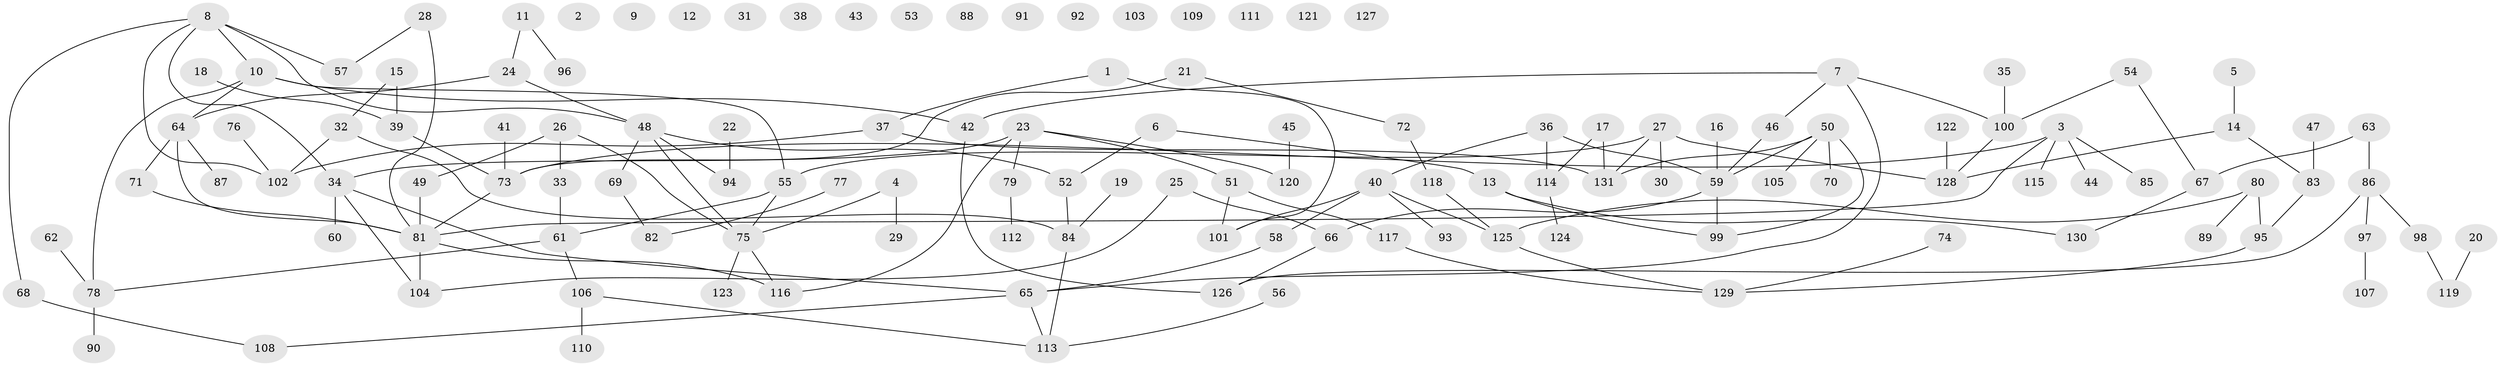 // Generated by graph-tools (version 1.1) at 2025/00/03/09/25 03:00:51]
// undirected, 131 vertices, 149 edges
graph export_dot {
graph [start="1"]
  node [color=gray90,style=filled];
  1;
  2;
  3;
  4;
  5;
  6;
  7;
  8;
  9;
  10;
  11;
  12;
  13;
  14;
  15;
  16;
  17;
  18;
  19;
  20;
  21;
  22;
  23;
  24;
  25;
  26;
  27;
  28;
  29;
  30;
  31;
  32;
  33;
  34;
  35;
  36;
  37;
  38;
  39;
  40;
  41;
  42;
  43;
  44;
  45;
  46;
  47;
  48;
  49;
  50;
  51;
  52;
  53;
  54;
  55;
  56;
  57;
  58;
  59;
  60;
  61;
  62;
  63;
  64;
  65;
  66;
  67;
  68;
  69;
  70;
  71;
  72;
  73;
  74;
  75;
  76;
  77;
  78;
  79;
  80;
  81;
  82;
  83;
  84;
  85;
  86;
  87;
  88;
  89;
  90;
  91;
  92;
  93;
  94;
  95;
  96;
  97;
  98;
  99;
  100;
  101;
  102;
  103;
  104;
  105;
  106;
  107;
  108;
  109;
  110;
  111;
  112;
  113;
  114;
  115;
  116;
  117;
  118;
  119;
  120;
  121;
  122;
  123;
  124;
  125;
  126;
  127;
  128;
  129;
  130;
  131;
  1 -- 37;
  1 -- 101;
  3 -- 44;
  3 -- 73;
  3 -- 81;
  3 -- 85;
  3 -- 115;
  4 -- 29;
  4 -- 75;
  5 -- 14;
  6 -- 13;
  6 -- 52;
  7 -- 42;
  7 -- 46;
  7 -- 65;
  7 -- 100;
  8 -- 10;
  8 -- 34;
  8 -- 48;
  8 -- 57;
  8 -- 68;
  8 -- 102;
  10 -- 42;
  10 -- 55;
  10 -- 64;
  10 -- 78;
  11 -- 24;
  11 -- 96;
  13 -- 99;
  13 -- 130;
  14 -- 83;
  14 -- 128;
  15 -- 32;
  15 -- 39;
  16 -- 59;
  17 -- 114;
  17 -- 131;
  18 -- 39;
  19 -- 84;
  20 -- 119;
  21 -- 72;
  21 -- 73;
  22 -- 94;
  23 -- 34;
  23 -- 51;
  23 -- 79;
  23 -- 116;
  23 -- 120;
  24 -- 48;
  24 -- 64;
  25 -- 66;
  25 -- 104;
  26 -- 33;
  26 -- 49;
  26 -- 75;
  27 -- 30;
  27 -- 55;
  27 -- 128;
  27 -- 131;
  28 -- 57;
  28 -- 81;
  32 -- 84;
  32 -- 102;
  33 -- 61;
  34 -- 60;
  34 -- 65;
  34 -- 104;
  35 -- 100;
  36 -- 40;
  36 -- 59;
  36 -- 114;
  37 -- 102;
  37 -- 131;
  39 -- 73;
  40 -- 58;
  40 -- 93;
  40 -- 101;
  40 -- 125;
  41 -- 73;
  42 -- 126;
  45 -- 120;
  46 -- 59;
  47 -- 83;
  48 -- 52;
  48 -- 69;
  48 -- 75;
  48 -- 94;
  49 -- 81;
  50 -- 59;
  50 -- 70;
  50 -- 99;
  50 -- 105;
  50 -- 131;
  51 -- 101;
  51 -- 117;
  52 -- 84;
  54 -- 67;
  54 -- 100;
  55 -- 61;
  55 -- 75;
  56 -- 113;
  58 -- 65;
  59 -- 66;
  59 -- 99;
  61 -- 78;
  61 -- 106;
  62 -- 78;
  63 -- 67;
  63 -- 86;
  64 -- 71;
  64 -- 81;
  64 -- 87;
  65 -- 108;
  65 -- 113;
  66 -- 126;
  67 -- 130;
  68 -- 108;
  69 -- 82;
  71 -- 81;
  72 -- 118;
  73 -- 81;
  74 -- 129;
  75 -- 116;
  75 -- 123;
  76 -- 102;
  77 -- 82;
  78 -- 90;
  79 -- 112;
  80 -- 89;
  80 -- 95;
  80 -- 125;
  81 -- 104;
  81 -- 116;
  83 -- 95;
  84 -- 113;
  86 -- 97;
  86 -- 98;
  86 -- 126;
  95 -- 129;
  97 -- 107;
  98 -- 119;
  100 -- 128;
  106 -- 110;
  106 -- 113;
  114 -- 124;
  117 -- 129;
  118 -- 125;
  122 -- 128;
  125 -- 129;
}
